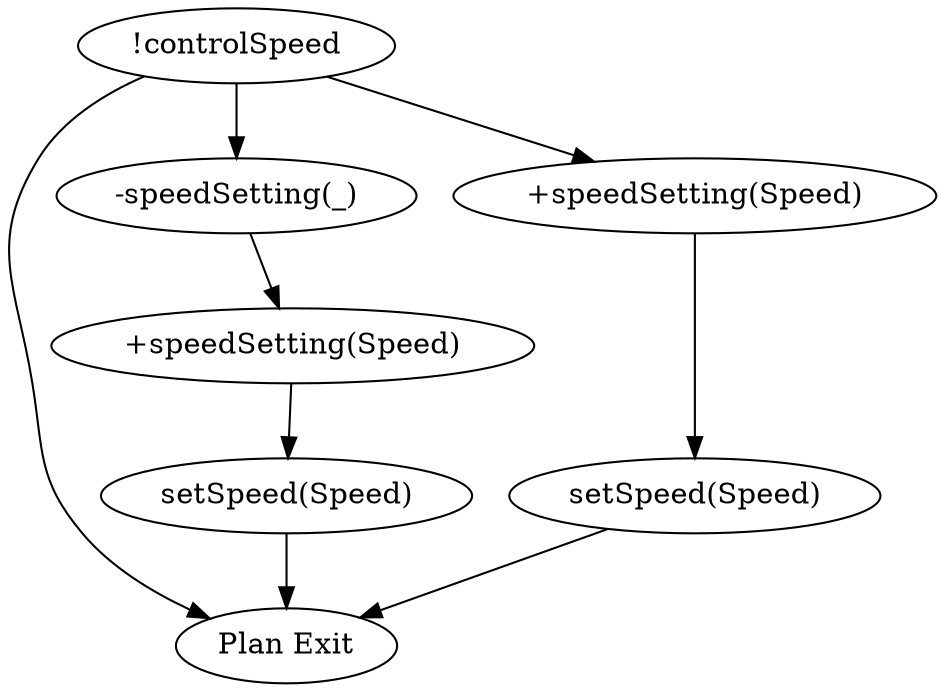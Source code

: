 // !controlSpeed
digraph {
	0 [label="!controlSpeed"]
	-1 [label="Plan Exit"]
	1 [label="-speedSetting(_)"]
	0 -> 1
	2 [label="+speedSetting(Speed)"]
	1 -> 2
	3 [label="setSpeed(Speed)"]
	2 -> 3
	3 -> -1
	4 [label="+speedSetting(Speed)"]
	0 -> 4
	5 [label="setSpeed(Speed)"]
	4 -> 5
	5 -> -1
	0 -> -1
}
